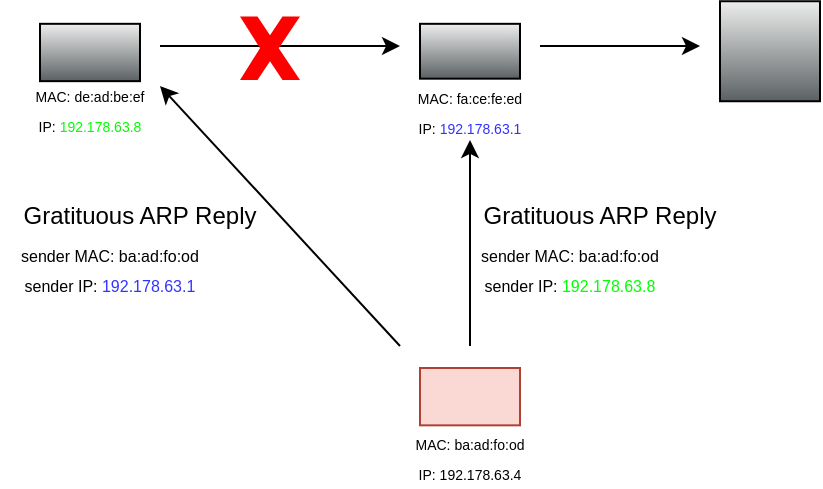 <mxfile version="27.2.0">
  <diagram name="Page-1" id="3iEndLlbJmUbz4MUfPJd">
    <mxGraphModel dx="514" dy="329" grid="1" gridSize="10" guides="1" tooltips="1" connect="1" arrows="1" fold="1" page="1" pageScale="1" pageWidth="827" pageHeight="1169" math="0" shadow="0">
      <root>
        <mxCell id="0" />
        <mxCell id="1" parent="0" />
        <mxCell id="sKZqe1vlOggJ08lpTh9X-1" value="" style="shape=mxgraph.networks2.icon;aspect=fixed;fillColor=#EDEDED;strokeColor=#000000;gradientColor=#5B6163;network2IconShadow=1;network2bgFillColor=none;network2Icon=mxgraph.networks2.laptop;network2IconW=1;network2IconH=0.573;" vertex="1" parent="1">
          <mxGeometry x="220" y="348.91" width="50" height="28.67" as="geometry" />
        </mxCell>
        <mxCell id="sKZqe1vlOggJ08lpTh9X-2" value="" style="shape=mxgraph.networks2.icon;aspect=fixed;fillColor=#EDEDED;strokeColor=#000000;gradientColor=#5B6163;network2IconShadow=1;network2bgFillColor=none;network2Icon=mxgraph.networks2.globe;network2IconW=1;network2IconH=1;" vertex="1" parent="1">
          <mxGeometry x="560" y="337.62" width="50" height="50" as="geometry" />
        </mxCell>
        <mxCell id="sKZqe1vlOggJ08lpTh9X-3" value="" style="fillColorStyles=neutralFill;neutralFill=#9DA6A8;shape=mxgraph.networks2.icon;aspect=fixed;fillColor=#EDEDED;strokeColor=#000000;gradientColor=#5B6163;network2IconShadow=1;network2bgFillColor=none;network2Icon=mxgraph.networks2.router;network2IconXOffset=0.0;network2IconYOffset=-0.114;network2IconW=1;network2IconH=0.548;" vertex="1" parent="1">
          <mxGeometry x="410" y="348.91" width="50" height="27.425" as="geometry" />
        </mxCell>
        <mxCell id="sKZqe1vlOggJ08lpTh9X-4" value="" style="endArrow=classic;html=1;rounded=0;" edge="1" parent="1">
          <mxGeometry width="50" height="50" relative="1" as="geometry">
            <mxPoint x="280" y="360" as="sourcePoint" />
            <mxPoint x="400" y="360" as="targetPoint" />
          </mxGeometry>
        </mxCell>
        <mxCell id="sKZqe1vlOggJ08lpTh9X-5" value="" style="endArrow=classic;html=1;rounded=0;" edge="1" parent="1">
          <mxGeometry width="50" height="50" relative="1" as="geometry">
            <mxPoint x="470" y="360" as="sourcePoint" />
            <mxPoint x="550" y="360" as="targetPoint" />
          </mxGeometry>
        </mxCell>
        <mxCell id="sKZqe1vlOggJ08lpTh9X-6" value="&lt;div&gt;Gratituous ARP Reply&lt;/div&gt;" style="text;strokeColor=none;align=center;fillColor=none;html=1;verticalAlign=middle;whiteSpace=wrap;rounded=0;" vertex="1" parent="1">
          <mxGeometry x="440" y="430" width="120" height="30" as="geometry" />
        </mxCell>
        <mxCell id="sKZqe1vlOggJ08lpTh9X-7" value="&lt;div&gt;&lt;font style=&quot;font-size: 8px;&quot;&gt;sender MAC: ba:ad:fo:od&lt;/font&gt;&lt;/div&gt;&lt;div&gt;&lt;font style=&quot;font-size: 8px;&quot;&gt;sender IP: &lt;span&gt;&lt;span&gt;&lt;font style=&quot;color: light-dark(rgb(0, 255, 0), rgb(0, 255, 0));&quot;&gt;192.178.63.8&lt;/font&gt;&lt;/span&gt;&lt;/span&gt;&lt;/font&gt;&lt;/div&gt;" style="text;strokeColor=none;align=center;fillColor=none;html=1;verticalAlign=middle;whiteSpace=wrap;rounded=0;" vertex="1" parent="1">
          <mxGeometry x="430" y="450.15" width="110" height="42.38" as="geometry" />
        </mxCell>
        <mxCell id="sKZqe1vlOggJ08lpTh9X-8" value="&lt;div&gt;&lt;font style=&quot;font-size: 7px;&quot;&gt;MAC: de:ad:be:ef&lt;/font&gt;&lt;/div&gt;&lt;font style=&quot;font-size: 7px;&quot;&gt;IP: &lt;font style=&quot;color: light-dark(rgb(0, 255, 0), rgb(0, 255, 0));&quot;&gt;192.178.63.8&lt;/font&gt;&lt;/font&gt;" style="text;strokeColor=none;align=center;fillColor=none;html=1;verticalAlign=middle;whiteSpace=wrap;rounded=0;" vertex="1" parent="1">
          <mxGeometry x="215" y="376.34" width="60" height="30" as="geometry" />
        </mxCell>
        <mxCell id="sKZqe1vlOggJ08lpTh9X-9" value="&lt;div&gt;&lt;font style=&quot;font-size: 7px;&quot;&gt;MAC: fa:ce:fe:ed&lt;/font&gt;&lt;/div&gt;&lt;font style=&quot;font-size: 7px;&quot;&gt;IP: &lt;font style=&quot;color: light-dark(rgb(51, 51, 255), rgb(0, 0, 255));&quot;&gt;192.178.63.1&lt;/font&gt;&lt;/font&gt;" style="text;strokeColor=none;align=center;fillColor=none;html=1;verticalAlign=middle;whiteSpace=wrap;rounded=0;" vertex="1" parent="1">
          <mxGeometry x="405" y="376.96" width="60" height="30" as="geometry" />
        </mxCell>
        <mxCell id="sKZqe1vlOggJ08lpTh9X-10" value="" style="shape=mxgraph.networks2.icon;aspect=fixed;fillColor=#fad9d5;strokeColor=#ae4132;network2IconShadow=1;network2bgFillColor=none;network2Icon=mxgraph.networks2.laptop;network2IconW=1;network2IconH=0.573;" vertex="1" parent="1">
          <mxGeometry x="410" y="521" width="50" height="28.67" as="geometry" />
        </mxCell>
        <mxCell id="sKZqe1vlOggJ08lpTh9X-11" value="" style="endArrow=classic;html=1;rounded=0;" edge="1" parent="1" target="sKZqe1vlOggJ08lpTh9X-9">
          <mxGeometry width="50" height="50" relative="1" as="geometry">
            <mxPoint x="435" y="510" as="sourcePoint" />
            <mxPoint x="505" y="400" as="targetPoint" />
          </mxGeometry>
        </mxCell>
        <mxCell id="sKZqe1vlOggJ08lpTh9X-12" value="&lt;div&gt;&lt;font style=&quot;font-size: 7px;&quot;&gt;MAC: ba:ad:fo:od&lt;/font&gt;&lt;/div&gt;&lt;font style=&quot;font-size: 7px;&quot;&gt;IP: 192.178.63.4&lt;/font&gt;" style="text;strokeColor=none;align=center;fillColor=none;html=1;verticalAlign=middle;whiteSpace=wrap;rounded=0;" vertex="1" parent="1">
          <mxGeometry x="405" y="550" width="60" height="30" as="geometry" />
        </mxCell>
        <mxCell id="sKZqe1vlOggJ08lpTh9X-13" value="" style="endArrow=classic;html=1;rounded=0;" edge="1" parent="1">
          <mxGeometry width="50" height="50" relative="1" as="geometry">
            <mxPoint x="400" y="510" as="sourcePoint" />
            <mxPoint x="280" y="380" as="targetPoint" />
          </mxGeometry>
        </mxCell>
        <mxCell id="sKZqe1vlOggJ08lpTh9X-14" value="&lt;div&gt;Gratituous ARP Reply&lt;/div&gt;" style="text;strokeColor=none;align=center;fillColor=none;html=1;verticalAlign=middle;whiteSpace=wrap;rounded=0;" vertex="1" parent="1">
          <mxGeometry x="210" y="430" width="120" height="30" as="geometry" />
        </mxCell>
        <mxCell id="sKZqe1vlOggJ08lpTh9X-15" value="&lt;div&gt;&lt;font style=&quot;font-size: 8px;&quot;&gt;sender MAC: ba:ad:fo:od&lt;/font&gt;&lt;/div&gt;&lt;div&gt;&lt;font style=&quot;font-size: 8px;&quot;&gt;sender IP: &lt;font style=&quot;color: light-dark(rgb(51, 51, 255), rgb(0, 0, 255));&quot;&gt;192.178.63.1&lt;/font&gt;&lt;/font&gt;&lt;/div&gt;" style="text;strokeColor=none;align=center;fillColor=none;html=1;verticalAlign=middle;whiteSpace=wrap;rounded=0;" vertex="1" parent="1">
          <mxGeometry x="200" y="450.15" width="110" height="42.38" as="geometry" />
        </mxCell>
        <mxCell id="sKZqe1vlOggJ08lpTh9X-16" value="" style="verticalLabelPosition=bottom;verticalAlign=top;html=1;shape=mxgraph.basic.x;strokeColor=none;fillColor=#FF0000;" vertex="1" parent="1">
          <mxGeometry x="320" y="345.21" width="30" height="31.75" as="geometry" />
        </mxCell>
      </root>
    </mxGraphModel>
  </diagram>
</mxfile>

